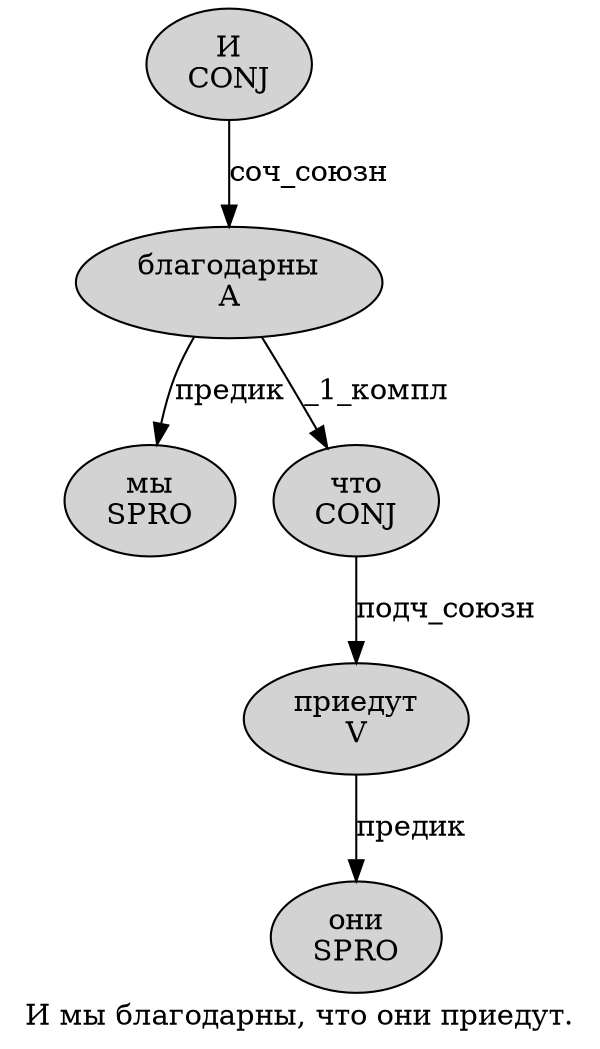 digraph SENTENCE_583 {
	graph [label="И мы благодарны, что они приедут."]
	node [style=filled]
		0 [label="И
CONJ" color="" fillcolor=lightgray penwidth=1 shape=ellipse]
		1 [label="мы
SPRO" color="" fillcolor=lightgray penwidth=1 shape=ellipse]
		2 [label="благодарны
A" color="" fillcolor=lightgray penwidth=1 shape=ellipse]
		4 [label="что
CONJ" color="" fillcolor=lightgray penwidth=1 shape=ellipse]
		5 [label="они
SPRO" color="" fillcolor=lightgray penwidth=1 shape=ellipse]
		6 [label="приедут
V" color="" fillcolor=lightgray penwidth=1 shape=ellipse]
			4 -> 6 [label="подч_союзн"]
			2 -> 1 [label="предик"]
			2 -> 4 [label="_1_компл"]
			6 -> 5 [label="предик"]
			0 -> 2 [label="соч_союзн"]
}